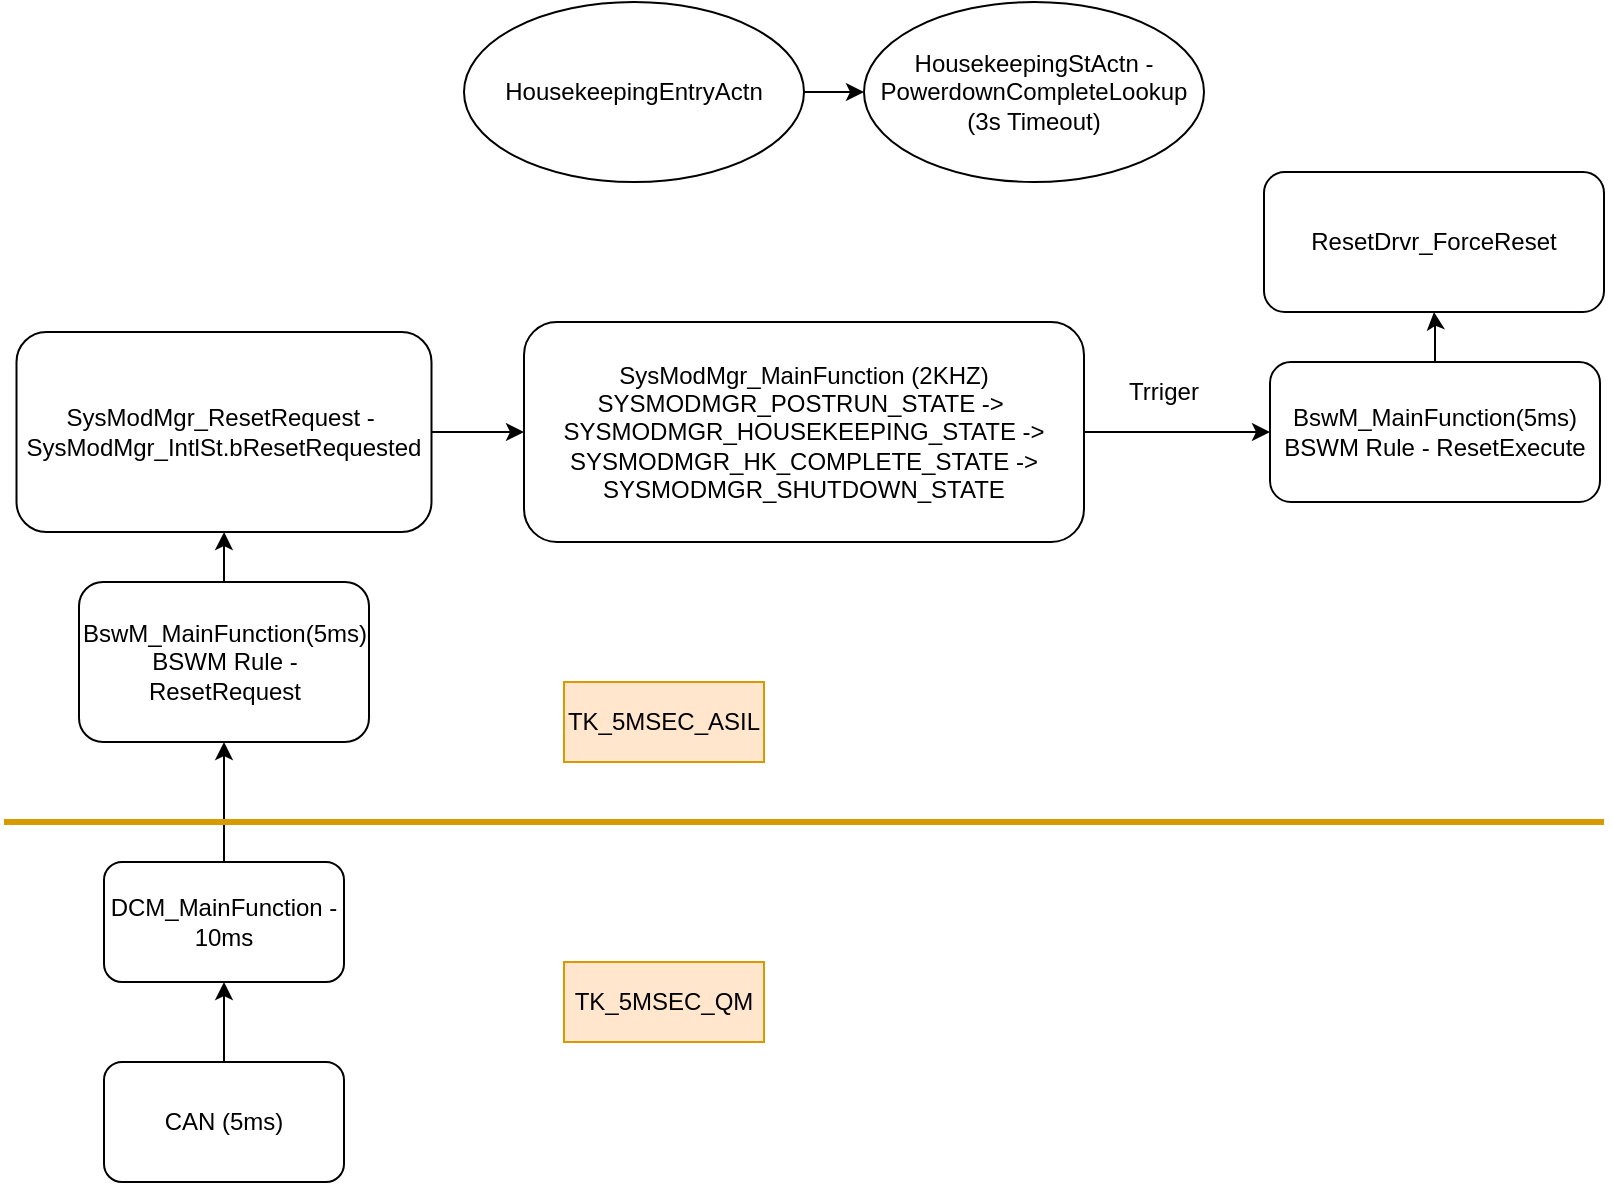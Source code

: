 <mxfile version="20.4.1" type="github">
  <diagram id="q7R7ZpNG9PPQRxhQZXBu" name="第 1 页">
    <mxGraphModel dx="981" dy="547" grid="1" gridSize="10" guides="1" tooltips="1" connect="1" arrows="1" fold="1" page="1" pageScale="1" pageWidth="850" pageHeight="1100" math="0" shadow="0">
      <root>
        <mxCell id="0" />
        <mxCell id="1" parent="0" />
        <mxCell id="eVWi-_8oN8htNleErUdb-2" value="" style="edgeStyle=orthogonalEdgeStyle;rounded=0;orthogonalLoop=1;jettySize=auto;html=1;" edge="1" parent="1" source="ki6q88_51caTdd5Ug6VP-1" target="ki6q88_51caTdd5Ug6VP-2">
          <mxGeometry relative="1" as="geometry" />
        </mxCell>
        <mxCell id="ki6q88_51caTdd5Ug6VP-1" value="DCM_MainFunction - 10ms" style="rounded=1;whiteSpace=wrap;html=1;" parent="1" vertex="1">
          <mxGeometry x="170" y="640" width="120" height="60" as="geometry" />
        </mxCell>
        <mxCell id="eVWi-_8oN8htNleErUdb-6" value="" style="edgeStyle=orthogonalEdgeStyle;rounded=0;orthogonalLoop=1;jettySize=auto;html=1;" edge="1" parent="1" source="ki6q88_51caTdd5Ug6VP-2" target="eVWi-_8oN8htNleErUdb-4">
          <mxGeometry relative="1" as="geometry" />
        </mxCell>
        <mxCell id="ki6q88_51caTdd5Ug6VP-2" value="BswM_MainFunction(5ms)&lt;br&gt;BSWM Rule - ResetRequest&lt;br&gt;" style="rounded=1;whiteSpace=wrap;html=1;" parent="1" vertex="1">
          <mxGeometry x="157.5" y="500" width="145" height="80" as="geometry" />
        </mxCell>
        <mxCell id="eVWi-_8oN8htNleErUdb-7" value="" style="edgeStyle=orthogonalEdgeStyle;rounded=0;orthogonalLoop=1;jettySize=auto;html=1;" edge="1" parent="1" source="ki6q88_51caTdd5Ug6VP-3" target="eVWi-_8oN8htNleErUdb-5">
          <mxGeometry relative="1" as="geometry" />
        </mxCell>
        <mxCell id="ki6q88_51caTdd5Ug6VP-3" value="BswM_MainFunction(5ms)&lt;br&gt;BSWM Rule - ResetExecute" style="rounded=1;whiteSpace=wrap;html=1;" parent="1" vertex="1">
          <mxGeometry x="753" y="390" width="165" height="70" as="geometry" />
        </mxCell>
        <mxCell id="eVWi-_8oN8htNleErUdb-1" value="" style="edgeStyle=orthogonalEdgeStyle;rounded=0;orthogonalLoop=1;jettySize=auto;html=1;" edge="1" parent="1" source="ki6q88_51caTdd5Ug6VP-4" target="ki6q88_51caTdd5Ug6VP-1">
          <mxGeometry relative="1" as="geometry" />
        </mxCell>
        <mxCell id="ki6q88_51caTdd5Ug6VP-4" value="CAN (5ms)" style="rounded=1;whiteSpace=wrap;html=1;" parent="1" vertex="1">
          <mxGeometry x="170" y="740" width="120" height="60" as="geometry" />
        </mxCell>
        <mxCell id="eVWi-_8oN8htNleErUdb-14" value="" style="edgeStyle=orthogonalEdgeStyle;rounded=0;orthogonalLoop=1;jettySize=auto;html=1;" edge="1" parent="1" source="eVWi-_8oN8htNleErUdb-4" target="eVWi-_8oN8htNleErUdb-8">
          <mxGeometry relative="1" as="geometry" />
        </mxCell>
        <mxCell id="eVWi-_8oN8htNleErUdb-4" value="SysModMgr_ResetRequest -&amp;nbsp;&lt;br&gt;SysModMgr_IntlSt.bResetRequested" style="rounded=1;whiteSpace=wrap;html=1;" vertex="1" parent="1">
          <mxGeometry x="126.25" y="375" width="207.5" height="100" as="geometry" />
        </mxCell>
        <mxCell id="eVWi-_8oN8htNleErUdb-5" value="ResetDrvr_ForceReset" style="rounded=1;whiteSpace=wrap;html=1;" vertex="1" parent="1">
          <mxGeometry x="750" y="295" width="170" height="70" as="geometry" />
        </mxCell>
        <mxCell id="eVWi-_8oN8htNleErUdb-18" value="" style="edgeStyle=orthogonalEdgeStyle;rounded=0;orthogonalLoop=1;jettySize=auto;html=1;" edge="1" parent="1" source="eVWi-_8oN8htNleErUdb-8" target="ki6q88_51caTdd5Ug6VP-3">
          <mxGeometry relative="1" as="geometry" />
        </mxCell>
        <mxCell id="eVWi-_8oN8htNleErUdb-8" value="&lt;div&gt;SysModMgr_MainFunction (2KHZ)&lt;/div&gt;&lt;div&gt;SYSMODMGR_POSTRUN_STATE -&amp;gt;&amp;nbsp;&lt;/div&gt;&lt;div&gt;SYSMODMGR_HOUSEKEEPING_STATE -&amp;gt;&lt;/div&gt;&lt;div&gt;SYSMODMGR_HK_COMPLETE_STATE -&amp;gt;&lt;/div&gt;&lt;div&gt;SYSMODMGR_SHUTDOWN_STATE&lt;/div&gt;" style="rounded=1;whiteSpace=wrap;html=1;" vertex="1" parent="1">
          <mxGeometry x="380" y="370" width="280" height="110" as="geometry" />
        </mxCell>
        <mxCell id="eVWi-_8oN8htNleErUdb-10" value="" style="endArrow=none;html=1;rounded=0;strokeWidth=3;fillColor=#ffe6cc;strokeColor=#d79b00;" edge="1" parent="1">
          <mxGeometry width="50" height="50" relative="1" as="geometry">
            <mxPoint x="120" y="620" as="sourcePoint" />
            <mxPoint x="920" y="620" as="targetPoint" />
          </mxGeometry>
        </mxCell>
        <mxCell id="eVWi-_8oN8htNleErUdb-11" value="TK_5MSEC_QM" style="text;html=1;strokeColor=#d79b00;fillColor=#ffe6cc;align=center;verticalAlign=middle;whiteSpace=wrap;rounded=0;" vertex="1" parent="1">
          <mxGeometry x="400" y="690" width="100" height="40" as="geometry" />
        </mxCell>
        <mxCell id="eVWi-_8oN8htNleErUdb-13" value="TK_5MSEC_ASIL" style="text;html=1;strokeColor=#d79b00;fillColor=#ffe6cc;align=center;verticalAlign=middle;whiteSpace=wrap;rounded=0;" vertex="1" parent="1">
          <mxGeometry x="400" y="550" width="100" height="40" as="geometry" />
        </mxCell>
        <mxCell id="eVWi-_8oN8htNleErUdb-19" value="Trriger" style="text;html=1;strokeColor=none;fillColor=none;align=center;verticalAlign=middle;whiteSpace=wrap;rounded=0;" vertex="1" parent="1">
          <mxGeometry x="670" y="390" width="60" height="30" as="geometry" />
        </mxCell>
        <mxCell id="eVWi-_8oN8htNleErUdb-22" value="" style="edgeStyle=orthogonalEdgeStyle;rounded=0;orthogonalLoop=1;jettySize=auto;html=1;strokeWidth=1;" edge="1" parent="1" source="eVWi-_8oN8htNleErUdb-20" target="eVWi-_8oN8htNleErUdb-21">
          <mxGeometry relative="1" as="geometry" />
        </mxCell>
        <mxCell id="eVWi-_8oN8htNleErUdb-20" value="HousekeepingEntryActn" style="ellipse;whiteSpace=wrap;html=1;" vertex="1" parent="1">
          <mxGeometry x="350" y="210" width="170" height="90" as="geometry" />
        </mxCell>
        <mxCell id="eVWi-_8oN8htNleErUdb-21" value="HousekeepingStActn -PowerdownCompleteLookup&lt;br&gt;(3s Timeout)" style="ellipse;whiteSpace=wrap;html=1;" vertex="1" parent="1">
          <mxGeometry x="550" y="210" width="170" height="90" as="geometry" />
        </mxCell>
      </root>
    </mxGraphModel>
  </diagram>
</mxfile>

